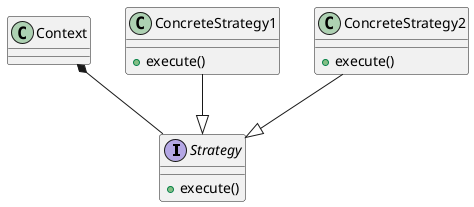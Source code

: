 @startuml

interface Strategy{
+execute()
}

class Context

class ConcreteStrategy1{
+execute()
}
class ConcreteStrategy2{
+execute()
}

Context *-- Strategy
ConcreteStrategy1 --|> Strategy
ConcreteStrategy2 --|> Strategy

@enduml